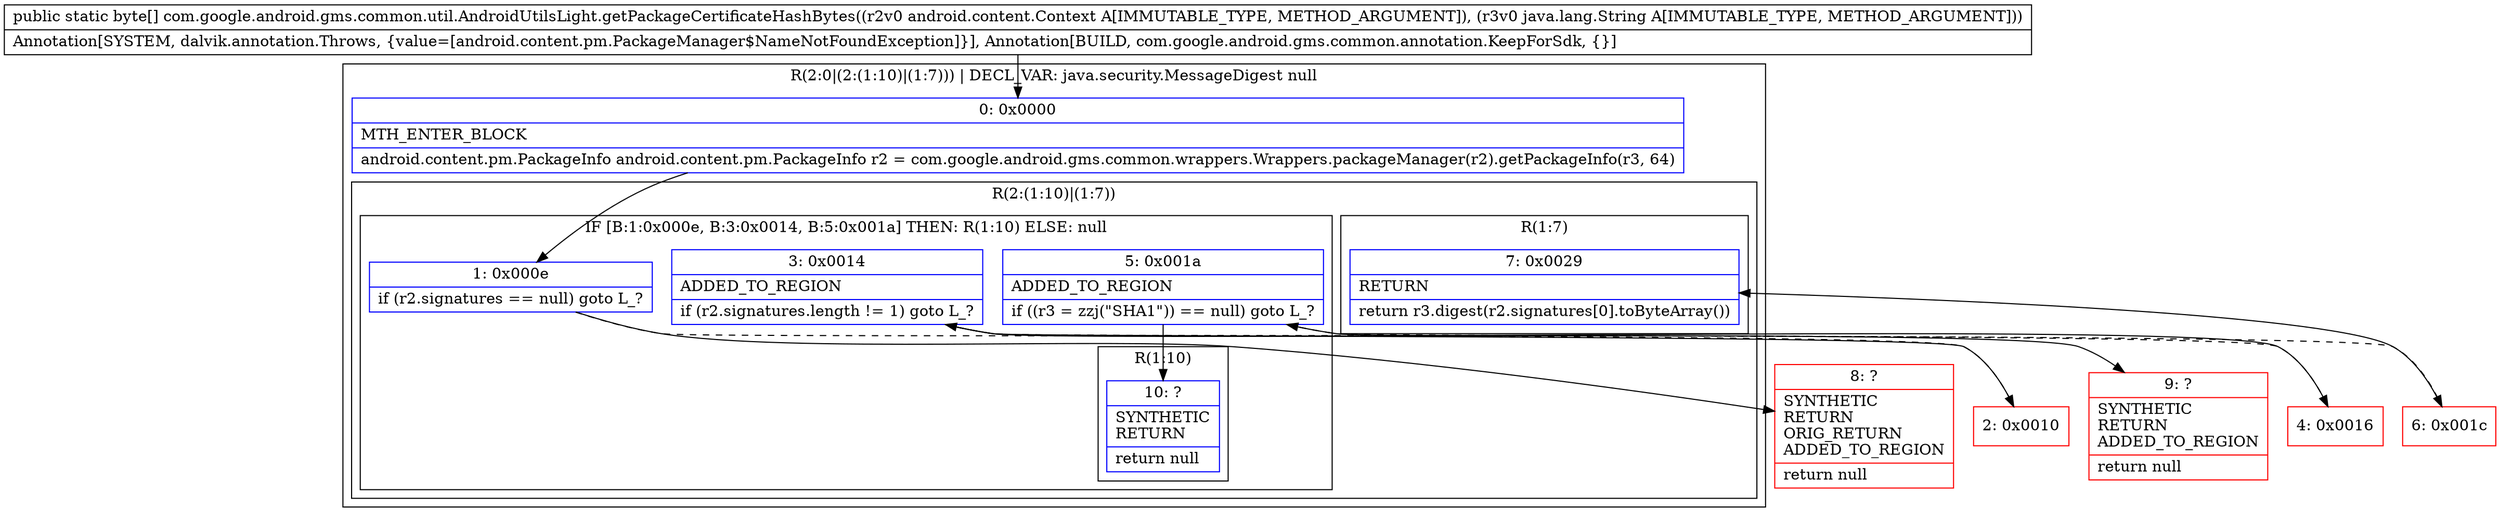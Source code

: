 digraph "CFG forcom.google.android.gms.common.util.AndroidUtilsLight.getPackageCertificateHashBytes(Landroid\/content\/Context;Ljava\/lang\/String;)[B" {
subgraph cluster_Region_148478162 {
label = "R(2:0|(2:(1:10)|(1:7))) | DECL_VAR: java.security.MessageDigest null\l";
node [shape=record,color=blue];
Node_0 [shape=record,label="{0\:\ 0x0000|MTH_ENTER_BLOCK\l|android.content.pm.PackageInfo android.content.pm.PackageInfo r2 = com.google.android.gms.common.wrappers.Wrappers.packageManager(r2).getPackageInfo(r3, 64)\l}"];
subgraph cluster_Region_1833026262 {
label = "R(2:(1:10)|(1:7))";
node [shape=record,color=blue];
subgraph cluster_IfRegion_1333366877 {
label = "IF [B:1:0x000e, B:3:0x0014, B:5:0x001a] THEN: R(1:10) ELSE: null";
node [shape=record,color=blue];
Node_1 [shape=record,label="{1\:\ 0x000e|if (r2.signatures == null) goto L_?\l}"];
Node_3 [shape=record,label="{3\:\ 0x0014|ADDED_TO_REGION\l|if (r2.signatures.length != 1) goto L_?\l}"];
Node_5 [shape=record,label="{5\:\ 0x001a|ADDED_TO_REGION\l|if ((r3 = zzj(\"SHA1\")) == null) goto L_?\l}"];
subgraph cluster_Region_966502899 {
label = "R(1:10)";
node [shape=record,color=blue];
Node_10 [shape=record,label="{10\:\ ?|SYNTHETIC\lRETURN\l|return null\l}"];
}
}
subgraph cluster_Region_1273498558 {
label = "R(1:7)";
node [shape=record,color=blue];
Node_7 [shape=record,label="{7\:\ 0x0029|RETURN\l|return r3.digest(r2.signatures[0].toByteArray())\l}"];
}
}
}
Node_2 [shape=record,color=red,label="{2\:\ 0x0010}"];
Node_4 [shape=record,color=red,label="{4\:\ 0x0016}"];
Node_6 [shape=record,color=red,label="{6\:\ 0x001c}"];
Node_8 [shape=record,color=red,label="{8\:\ ?|SYNTHETIC\lRETURN\lORIG_RETURN\lADDED_TO_REGION\l|return null\l}"];
Node_9 [shape=record,color=red,label="{9\:\ ?|SYNTHETIC\lRETURN\lADDED_TO_REGION\l|return null\l}"];
MethodNode[shape=record,label="{public static byte[] com.google.android.gms.common.util.AndroidUtilsLight.getPackageCertificateHashBytes((r2v0 android.content.Context A[IMMUTABLE_TYPE, METHOD_ARGUMENT]), (r3v0 java.lang.String A[IMMUTABLE_TYPE, METHOD_ARGUMENT]))  | Annotation[SYSTEM, dalvik.annotation.Throws, \{value=[android.content.pm.PackageManager$NameNotFoundException]\}], Annotation[BUILD, com.google.android.gms.common.annotation.KeepForSdk, \{\}]\l}"];
MethodNode -> Node_0;
Node_0 -> Node_1;
Node_1 -> Node_2[style=dashed];
Node_1 -> Node_8;
Node_3 -> Node_4[style=dashed];
Node_3 -> Node_9;
Node_5 -> Node_6[style=dashed];
Node_5 -> Node_10;
Node_2 -> Node_3;
Node_4 -> Node_5;
Node_6 -> Node_7;
}


